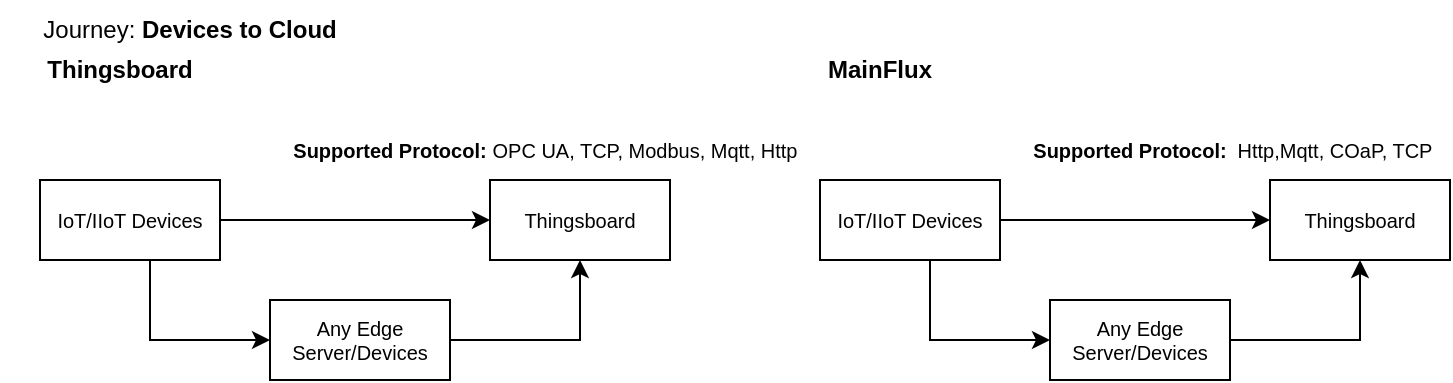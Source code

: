 <mxfile version="19.0.3" type="device" pages="5"><diagram id="RE11I_XvCKYLv9yXEf85" name="D2C"><mxGraphModel dx="729" dy="589" grid="1" gridSize="10" guides="1" tooltips="1" connect="1" arrows="1" fold="1" page="1" pageScale="1" pageWidth="1100" pageHeight="850" math="0" shadow="0"><root><mxCell id="0"/><mxCell id="1" parent="0"/><mxCell id="mn67mfPqBDYWcmttnJUO-1" value="Thingsboard" style="text;html=1;strokeColor=none;fillColor=none;align=center;verticalAlign=middle;whiteSpace=wrap;rounded=0;fontStyle=1" vertex="1" parent="1"><mxGeometry x="10" y="30" width="120" height="30" as="geometry"/></mxCell><mxCell id="mn67mfPqBDYWcmttnJUO-2" value="MainFlux" style="text;html=1;strokeColor=none;fillColor=none;align=center;verticalAlign=middle;whiteSpace=wrap;rounded=0;fontStyle=1" vertex="1" parent="1"><mxGeometry x="390" y="30" width="120" height="30" as="geometry"/></mxCell><mxCell id="mn67mfPqBDYWcmttnJUO-3" value="Journey: &lt;b&gt;Devices to Cloud&lt;/b&gt;" style="text;html=1;strokeColor=none;fillColor=none;align=center;verticalAlign=middle;whiteSpace=wrap;rounded=0;" vertex="1" parent="1"><mxGeometry x="20" y="10" width="170" height="30" as="geometry"/></mxCell><mxCell id="mn67mfPqBDYWcmttnJUO-9" style="edgeStyle=orthogonalEdgeStyle;rounded=0;orthogonalLoop=1;jettySize=auto;html=1;entryX=0;entryY=0.5;entryDx=0;entryDy=0;fontSize=10;" edge="1" parent="1" source="mn67mfPqBDYWcmttnJUO-4" target="mn67mfPqBDYWcmttnJUO-7"><mxGeometry relative="1" as="geometry"><Array as="points"><mxPoint x="85" y="180"/></Array></mxGeometry></mxCell><mxCell id="mn67mfPqBDYWcmttnJUO-11" style="edgeStyle=orthogonalEdgeStyle;rounded=0;orthogonalLoop=1;jettySize=auto;html=1;fontSize=10;" edge="1" parent="1" source="mn67mfPqBDYWcmttnJUO-4" target="mn67mfPqBDYWcmttnJUO-8"><mxGeometry relative="1" as="geometry"/></mxCell><mxCell id="mn67mfPqBDYWcmttnJUO-4" value="IoT/IIoT Devices" style="rounded=0;whiteSpace=wrap;html=1;fontSize=10;" vertex="1" parent="1"><mxGeometry x="30" y="100" width="90" height="40" as="geometry"/></mxCell><mxCell id="mn67mfPqBDYWcmttnJUO-10" style="edgeStyle=orthogonalEdgeStyle;rounded=0;orthogonalLoop=1;jettySize=auto;html=1;entryX=0.5;entryY=1;entryDx=0;entryDy=0;fontSize=10;" edge="1" parent="1" source="mn67mfPqBDYWcmttnJUO-7" target="mn67mfPqBDYWcmttnJUO-8"><mxGeometry relative="1" as="geometry"/></mxCell><mxCell id="mn67mfPqBDYWcmttnJUO-7" value="Any Edge Server/Devices" style="rounded=0;whiteSpace=wrap;html=1;fontSize=10;" vertex="1" parent="1"><mxGeometry x="145" y="160" width="90" height="40" as="geometry"/></mxCell><mxCell id="mn67mfPqBDYWcmttnJUO-8" value="Thingsboard" style="rounded=0;whiteSpace=wrap;html=1;fontSize=10;" vertex="1" parent="1"><mxGeometry x="255" y="100" width="90" height="40" as="geometry"/></mxCell><mxCell id="mn67mfPqBDYWcmttnJUO-12" value="OPC UA, TCP, Modbus, Mqtt, Http" style="text;html=1;strokeColor=none;fillColor=none;align=center;verticalAlign=middle;whiteSpace=wrap;rounded=0;fontSize=10;" vertex="1" parent="1"><mxGeometry x="255" y="70" width="155" height="30" as="geometry"/></mxCell><mxCell id="mn67mfPqBDYWcmttnJUO-15" style="edgeStyle=orthogonalEdgeStyle;rounded=0;orthogonalLoop=1;jettySize=auto;html=1;entryX=0;entryY=0.5;entryDx=0;entryDy=0;fontSize=10;" edge="1" parent="1" source="mn67mfPqBDYWcmttnJUO-17" target="mn67mfPqBDYWcmttnJUO-19"><mxGeometry relative="1" as="geometry"><Array as="points"><mxPoint x="475" y="180"/></Array></mxGeometry></mxCell><mxCell id="mn67mfPqBDYWcmttnJUO-16" style="edgeStyle=orthogonalEdgeStyle;rounded=0;orthogonalLoop=1;jettySize=auto;html=1;fontSize=10;" edge="1" parent="1" source="mn67mfPqBDYWcmttnJUO-17" target="mn67mfPqBDYWcmttnJUO-20"><mxGeometry relative="1" as="geometry"/></mxCell><mxCell id="mn67mfPqBDYWcmttnJUO-17" value="IoT/IIoT Devices" style="rounded=0;whiteSpace=wrap;html=1;fontSize=10;" vertex="1" parent="1"><mxGeometry x="420" y="100" width="90" height="40" as="geometry"/></mxCell><mxCell id="mn67mfPqBDYWcmttnJUO-18" style="edgeStyle=orthogonalEdgeStyle;rounded=0;orthogonalLoop=1;jettySize=auto;html=1;entryX=0.5;entryY=1;entryDx=0;entryDy=0;fontSize=10;" edge="1" parent="1" source="mn67mfPqBDYWcmttnJUO-19" target="mn67mfPqBDYWcmttnJUO-20"><mxGeometry relative="1" as="geometry"/></mxCell><mxCell id="mn67mfPqBDYWcmttnJUO-19" value="Any Edge Server/Devices" style="rounded=0;whiteSpace=wrap;html=1;fontSize=10;" vertex="1" parent="1"><mxGeometry x="535" y="160" width="90" height="40" as="geometry"/></mxCell><mxCell id="mn67mfPqBDYWcmttnJUO-20" value="Thingsboard" style="rounded=0;whiteSpace=wrap;html=1;fontSize=10;" vertex="1" parent="1"><mxGeometry x="645" y="100" width="90" height="40" as="geometry"/></mxCell><mxCell id="mn67mfPqBDYWcmttnJUO-21" value="Http,Mqtt, COaP, TCP" style="text;html=1;strokeColor=none;fillColor=none;align=center;verticalAlign=middle;whiteSpace=wrap;rounded=0;fontSize=10;" vertex="1" parent="1"><mxGeometry x="620" y="70" width="115" height="30" as="geometry"/></mxCell><mxCell id="mn67mfPqBDYWcmttnJUO-22" value="Supported Protocol:" style="text;html=1;strokeColor=none;fillColor=none;align=center;verticalAlign=middle;whiteSpace=wrap;rounded=0;fontSize=10;fontStyle=1" vertex="1" parent="1"><mxGeometry x="155" y="70" width="100" height="30" as="geometry"/></mxCell><mxCell id="mn67mfPqBDYWcmttnJUO-25" value="Supported Protocol:" style="text;html=1;strokeColor=none;fillColor=none;align=center;verticalAlign=middle;whiteSpace=wrap;rounded=0;fontSize=10;fontStyle=1" vertex="1" parent="1"><mxGeometry x="525" y="70" width="100" height="30" as="geometry"/></mxCell></root></mxGraphModel></diagram><diagram id="JllKZGLIFSUGi6KEtZ0W" name="Data ingestion"><mxGraphModel dx="729" dy="589" grid="1" gridSize="10" guides="1" tooltips="1" connect="1" arrows="1" fold="1" page="1" pageScale="1" pageWidth="1100" pageHeight="850" math="0" shadow="0"><root><mxCell id="0"/><mxCell id="1" parent="0"/><mxCell id="ykbRNJnFoRfHXG0royyT-57" value="" style="rounded=1;whiteSpace=wrap;html=1;fontSize=10;fillColor=#f5f5f5;fontColor=#333333;strokeColor=#666666;" vertex="1" parent="1"><mxGeometry x="530" y="50" width="130" height="180" as="geometry"/></mxCell><mxCell id="ykbRNJnFoRfHXG0royyT-14" value="" style="rounded=1;whiteSpace=wrap;html=1;fontSize=10;fillColor=#f5f5f5;fontColor=#333333;strokeColor=#666666;" vertex="1" parent="1"><mxGeometry x="260" y="115" width="120" height="125" as="geometry"/></mxCell><mxCell id="H99u8pfm7RAKWk1g9t2_-1" value="Thingsboard" style="text;html=1;strokeColor=none;fillColor=none;align=center;verticalAlign=middle;whiteSpace=wrap;rounded=0;fontStyle=1" vertex="1" parent="1"><mxGeometry x="10" y="30" width="120" height="30" as="geometry"/></mxCell><mxCell id="H99u8pfm7RAKWk1g9t2_-2" value="MainFlux" style="text;html=1;strokeColor=none;fillColor=none;align=center;verticalAlign=middle;whiteSpace=wrap;rounded=0;fontStyle=1" vertex="1" parent="1"><mxGeometry x="410" y="30" width="120" height="30" as="geometry"/></mxCell><mxCell id="H99u8pfm7RAKWk1g9t2_-3" value="Journey: &lt;b&gt;Devices to Cloud&lt;/b&gt;" style="text;html=1;strokeColor=none;fillColor=none;align=center;verticalAlign=middle;whiteSpace=wrap;rounded=0;" vertex="1" parent="1"><mxGeometry x="20" y="10" width="170" height="30" as="geometry"/></mxCell><mxCell id="ykbRNJnFoRfHXG0royyT-4" style="edgeStyle=orthogonalEdgeStyle;rounded=0;orthogonalLoop=1;jettySize=auto;html=1;entryX=0.25;entryY=0;entryDx=0;entryDy=0;fontSize=10;" edge="1" parent="1" source="ykbRNJnFoRfHXG0royyT-1" target="ykbRNJnFoRfHXG0royyT-3"><mxGeometry relative="1" as="geometry"/></mxCell><mxCell id="ykbRNJnFoRfHXG0royyT-7" style="edgeStyle=orthogonalEdgeStyle;rounded=0;orthogonalLoop=1;jettySize=auto;html=1;entryX=0.5;entryY=0;entryDx=0;entryDy=0;fontSize=10;" edge="1" parent="1" source="ykbRNJnFoRfHXG0royyT-1" target="ykbRNJnFoRfHXG0royyT-2"><mxGeometry relative="1" as="geometry"/></mxCell><mxCell id="ykbRNJnFoRfHXG0royyT-1" value="IoT/IIoT Devices" style="rounded=0;whiteSpace=wrap;html=1;fontSize=10;" vertex="1" parent="1"><mxGeometry x="30" y="135" width="90" height="40" as="geometry"/></mxCell><mxCell id="ykbRNJnFoRfHXG0royyT-8" style="edgeStyle=orthogonalEdgeStyle;rounded=0;orthogonalLoop=1;jettySize=auto;html=1;entryX=0.25;entryY=1;entryDx=0;entryDy=0;fontSize=10;" edge="1" parent="1" source="ykbRNJnFoRfHXG0royyT-2" target="ykbRNJnFoRfHXG0royyT-3"><mxGeometry relative="1" as="geometry"/></mxCell><mxCell id="ykbRNJnFoRfHXG0royyT-2" value="Edge&lt;br&gt;GreenGrass" style="rounded=0;whiteSpace=wrap;html=1;fontSize=10;" vertex="1" parent="1"><mxGeometry x="30" y="215" width="90" height="40" as="geometry"/></mxCell><mxCell id="ykbRNJnFoRfHXG0royyT-3" value="AWS ioT Core" style="rounded=0;whiteSpace=wrap;html=1;fontSize=10;" vertex="1" parent="1"><mxGeometry x="150" y="175" width="90" height="40" as="geometry"/></mxCell><mxCell id="ykbRNJnFoRfHXG0royyT-18" style="edgeStyle=orthogonalEdgeStyle;rounded=0;orthogonalLoop=1;jettySize=auto;html=1;entryX=0;entryY=0.5;entryDx=0;entryDy=0;fontSize=10;exitX=1;exitY=0.5;exitDx=0;exitDy=0;" edge="1" parent="1" source="ykbRNJnFoRfHXG0royyT-9" target="ykbRNJnFoRfHXG0royyT-13"><mxGeometry relative="1" as="geometry"><Array as="points"><mxPoint x="390" y="140"/><mxPoint x="390" y="155"/><mxPoint x="250" y="155"/><mxPoint x="250" y="170"/></Array></mxGeometry></mxCell><mxCell id="ykbRNJnFoRfHXG0royyT-9" value="Uplink Converter" style="rounded=0;whiteSpace=wrap;html=1;fontSize=10;" vertex="1" parent="1"><mxGeometry x="277" y="130" width="90" height="20" as="geometry"/></mxCell><mxCell id="ykbRNJnFoRfHXG0royyT-10" value="In Topic" style="rounded=1;whiteSpace=wrap;html=1;fontSize=10;" vertex="1" parent="1"><mxGeometry x="190" y="160" width="50" height="20" as="geometry"/></mxCell><mxCell id="ykbRNJnFoRfHXG0royyT-21" style="edgeStyle=orthogonalEdgeStyle;rounded=0;orthogonalLoop=1;jettySize=auto;html=1;entryX=1;entryY=0.5;entryDx=0;entryDy=0;fontSize=10;" edge="1" parent="1" source="ykbRNJnFoRfHXG0royyT-12" target="ykbRNJnFoRfHXG0royyT-16"><mxGeometry relative="1" as="geometry"><Array as="points"><mxPoint x="390" y="200"/><mxPoint x="390" y="220"/></Array></mxGeometry></mxCell><mxCell id="ykbRNJnFoRfHXG0royyT-12" value="Downlink Converter" style="rounded=0;whiteSpace=wrap;html=1;fontSize=10;" vertex="1" parent="1"><mxGeometry x="277" y="190" width="90" height="20" as="geometry"/></mxCell><mxCell id="ykbRNJnFoRfHXG0royyT-19" style="edgeStyle=orthogonalEdgeStyle;rounded=0;orthogonalLoop=1;jettySize=auto;html=1;entryX=0;entryY=0.5;entryDx=0;entryDy=0;fontSize=10;exitX=1;exitY=0.75;exitDx=0;exitDy=0;" edge="1" parent="1" source="ykbRNJnFoRfHXG0royyT-13" target="ykbRNJnFoRfHXG0royyT-12"><mxGeometry relative="1" as="geometry"><Array as="points"><mxPoint x="390" y="175"/><mxPoint x="390" y="185"/><mxPoint x="250" y="185"/><mxPoint x="250" y="200"/></Array></mxGeometry></mxCell><mxCell id="ykbRNJnFoRfHXG0royyT-13" value="Rule Engine" style="rounded=0;whiteSpace=wrap;html=1;fontSize=10;" vertex="1" parent="1"><mxGeometry x="277" y="160" width="90" height="20" as="geometry"/></mxCell><mxCell id="ykbRNJnFoRfHXG0royyT-15" value="Thingsboard" style="text;html=1;strokeColor=none;fillColor=none;align=center;verticalAlign=middle;whiteSpace=wrap;rounded=0;fontSize=10;" vertex="1" parent="1"><mxGeometry x="290" y="75" width="60" height="30" as="geometry"/></mxCell><mxCell id="ykbRNJnFoRfHXG0royyT-16" value="out Topic" style="rounded=1;whiteSpace=wrap;html=1;fontSize=10;" vertex="1" parent="1"><mxGeometry x="190" y="210" width="50" height="20" as="geometry"/></mxCell><mxCell id="ykbRNJnFoRfHXG0royyT-17" value="" style="edgeStyle=elbowEdgeStyle;elbow=horizontal;endArrow=classic;html=1;rounded=0;fontSize=10;entryX=0.5;entryY=0;entryDx=0;entryDy=0;exitX=0.5;exitY=0;exitDx=0;exitDy=0;" edge="1" parent="1" source="ykbRNJnFoRfHXG0royyT-10" target="ykbRNJnFoRfHXG0royyT-9"><mxGeometry width="50" height="50" relative="1" as="geometry"><mxPoint x="220" y="155" as="sourcePoint"/><mxPoint x="270" y="225" as="targetPoint"/><Array as="points"><mxPoint x="280" y="105"/></Array></mxGeometry></mxCell><mxCell id="ykbRNJnFoRfHXG0royyT-31" style="edgeStyle=orthogonalEdgeStyle;rounded=0;orthogonalLoop=1;jettySize=auto;html=1;entryX=0.5;entryY=0;entryDx=0;entryDy=0;fontSize=10;" edge="1" parent="1" source="ykbRNJnFoRfHXG0royyT-22" target="ykbRNJnFoRfHXG0royyT-23"><mxGeometry relative="1" as="geometry"/></mxCell><mxCell id="ykbRNJnFoRfHXG0royyT-40" style="edgeStyle=orthogonalEdgeStyle;rounded=0;orthogonalLoop=1;jettySize=auto;html=1;fontSize=10;" edge="1" parent="1" source="ykbRNJnFoRfHXG0royyT-22" target="ykbRNJnFoRfHXG0royyT-36"><mxGeometry relative="1" as="geometry"><Array as="points"><mxPoint x="530" y="155"/><mxPoint x="530" y="195"/></Array></mxGeometry></mxCell><mxCell id="ykbRNJnFoRfHXG0royyT-22" value="IoT/IIoT Devices" style="rounded=0;whiteSpace=wrap;html=1;fontSize=10;" vertex="1" parent="1"><mxGeometry x="430" y="135" width="90" height="40" as="geometry"/></mxCell><mxCell id="ykbRNJnFoRfHXG0royyT-38" style="edgeStyle=orthogonalEdgeStyle;rounded=0;orthogonalLoop=1;jettySize=auto;html=1;entryX=0.5;entryY=1;entryDx=0;entryDy=0;fontSize=10;" edge="1" parent="1" source="ykbRNJnFoRfHXG0royyT-23" target="ykbRNJnFoRfHXG0royyT-36"><mxGeometry relative="1" as="geometry"/></mxCell><mxCell id="ykbRNJnFoRfHXG0royyT-23" value="Any Edge Server/Devices" style="rounded=0;whiteSpace=wrap;html=1;fontSize=10;" vertex="1" parent="1"><mxGeometry x="430" y="215" width="90" height="40" as="geometry"/></mxCell><mxCell id="ykbRNJnFoRfHXG0royyT-52" style="edgeStyle=orthogonalEdgeStyle;rounded=0;orthogonalLoop=1;jettySize=auto;html=1;entryX=0.5;entryY=0;entryDx=0;entryDy=0;fontSize=10;" edge="1" parent="1" source="ykbRNJnFoRfHXG0royyT-24" target="ykbRNJnFoRfHXG0royyT-51"><mxGeometry relative="1" as="geometry"/></mxCell><mxCell id="ykbRNJnFoRfHXG0royyT-24" value="Custom Mqtt Pub" style="rounded=0;whiteSpace=wrap;html=1;fontSize=10;" vertex="1" parent="1"><mxGeometry x="550" y="65" width="90" height="40" as="geometry"/></mxCell><mxCell id="ykbRNJnFoRfHXG0royyT-25" value="X509" style="text;html=1;strokeColor=none;fillColor=none;align=center;verticalAlign=middle;whiteSpace=wrap;rounded=0;fontSize=10;" vertex="1" parent="1"><mxGeometry x="140" y="130" width="40" height="20" as="geometry"/></mxCell><mxCell id="ykbRNJnFoRfHXG0royyT-28" value="X509" style="text;html=1;strokeColor=none;fillColor=none;align=center;verticalAlign=middle;whiteSpace=wrap;rounded=0;fontSize=10;" vertex="1" parent="1"><mxGeometry x="140" y="245" width="40" height="20" as="geometry"/></mxCell><mxCell id="ykbRNJnFoRfHXG0royyT-46" style="edgeStyle=orthogonalEdgeStyle;rounded=0;orthogonalLoop=1;jettySize=auto;html=1;entryX=1;entryY=0.5;entryDx=0;entryDy=0;fontSize=10;" edge="1" parent="1" source="ykbRNJnFoRfHXG0royyT-36" target="ykbRNJnFoRfHXG0royyT-37"><mxGeometry relative="1" as="geometry"><Array as="points"><mxPoint x="595" y="170"/><mxPoint x="660" y="170"/><mxPoint x="660" y="140"/></Array></mxGeometry></mxCell><mxCell id="ykbRNJnFoRfHXG0royyT-36" value="Gateway" style="rounded=0;whiteSpace=wrap;html=1;fontSize=10;" vertex="1" parent="1"><mxGeometry x="550" y="175" width="90" height="40" as="geometry"/></mxCell><mxCell id="ykbRNJnFoRfHXG0royyT-47" style="edgeStyle=orthogonalEdgeStyle;rounded=0;orthogonalLoop=1;jettySize=auto;html=1;entryX=0;entryY=0.75;entryDx=0;entryDy=0;fontSize=10;" edge="1" parent="1" source="ykbRNJnFoRfHXG0royyT-37" target="ykbRNJnFoRfHXG0royyT-24"><mxGeometry relative="1" as="geometry"><Array as="points"><mxPoint x="595" y="110"/><mxPoint x="530" y="110"/><mxPoint x="530" y="95"/></Array></mxGeometry></mxCell><mxCell id="ykbRNJnFoRfHXG0royyT-37" value="Apache Kafka" style="rounded=0;whiteSpace=wrap;html=1;fontSize=10;" vertex="1" parent="1"><mxGeometry x="550" y="120" width="90" height="40" as="geometry"/></mxCell><mxCell id="ykbRNJnFoRfHXG0royyT-43" value="X509" style="text;html=1;strokeColor=none;fillColor=none;align=center;verticalAlign=middle;whiteSpace=wrap;rounded=0;fontSize=10;" vertex="1" parent="1"><mxGeometry x="560" y="245" width="40" height="20" as="geometry"/></mxCell><mxCell id="ykbRNJnFoRfHXG0royyT-44" value="X509" style="text;html=1;strokeColor=none;fillColor=none;align=center;verticalAlign=middle;whiteSpace=wrap;rounded=0;fontSize=10;" vertex="1" parent="1"><mxGeometry x="480" y="180" width="40" height="20" as="geometry"/></mxCell><mxCell id="ykbRNJnFoRfHXG0royyT-48" value="AWS ioT Core" style="rounded=0;whiteSpace=wrap;html=1;fontSize=10;" vertex="1" parent="1"><mxGeometry x="682" y="175" width="90" height="40" as="geometry"/></mxCell><mxCell id="ykbRNJnFoRfHXG0royyT-51" value="In Topic" style="rounded=1;whiteSpace=wrap;html=1;fontSize=10;" vertex="1" parent="1"><mxGeometry x="672" y="160" width="50" height="20" as="geometry"/></mxCell><mxCell id="ykbRNJnFoRfHXG0royyT-53" value="X509" style="text;html=1;strokeColor=none;fillColor=none;align=center;verticalAlign=middle;whiteSpace=wrap;rounded=0;fontSize=10;" vertex="1" parent="1"><mxGeometry x="700" y="110" width="40" height="20" as="geometry"/></mxCell><mxCell id="ykbRNJnFoRfHXG0royyT-54" value="MQTT" style="text;html=1;strokeColor=none;fillColor=none;align=center;verticalAlign=middle;whiteSpace=wrap;rounded=0;fontSize=10;" vertex="1" parent="1"><mxGeometry x="650" y="90" width="40" height="20" as="geometry"/></mxCell><mxCell id="ykbRNJnFoRfHXG0royyT-55" value="MQTT" style="text;html=1;strokeColor=none;fillColor=none;align=center;verticalAlign=middle;whiteSpace=wrap;rounded=0;fontSize=10;" vertex="1" parent="1"><mxGeometry x="300" y="220" width="40" height="20" as="geometry"/></mxCell><mxCell id="ykbRNJnFoRfHXG0royyT-56" value="MQTT" style="text;html=1;strokeColor=none;fillColor=none;align=center;verticalAlign=middle;whiteSpace=wrap;rounded=0;fontSize=10;" vertex="1" parent="1"><mxGeometry x="230" y="80" width="40" height="20" as="geometry"/></mxCell><mxCell id="ykbRNJnFoRfHXG0royyT-59" value="MainFlux" style="text;html=1;strokeColor=none;fillColor=none;align=center;verticalAlign=middle;whiteSpace=wrap;rounded=0;fontSize=10;" vertex="1" parent="1"><mxGeometry x="565" y="20" width="60" height="30" as="geometry"/></mxCell></root></mxGraphModel></diagram><diagram id="Dqzij4mcNnx_ePekHtDI" name="E2E"><mxGraphModel dx="729" dy="589" grid="1" gridSize="10" guides="1" tooltips="1" connect="1" arrows="1" fold="1" page="1" pageScale="1" pageWidth="1100" pageHeight="850" math="0" shadow="0"><root><mxCell id="0"/><mxCell id="1" parent="0"/><mxCell id="bECyYjLNDu1Zh8zNCBTI-112" value="" style="rounded=1;whiteSpace=wrap;html=1;fontSize=9;" vertex="1" parent="1"><mxGeometry x="496.75" y="442.5" width="135.5" height="70" as="geometry"/></mxCell><mxCell id="bECyYjLNDu1Zh8zNCBTI-48" style="edgeStyle=orthogonalEdgeStyle;curved=1;rounded=0;orthogonalLoop=1;jettySize=auto;html=1;fontSize=15;" edge="1" parent="1" source="bECyYjLNDu1Zh8zNCBTI-31" target="bECyYjLNDu1Zh8zNCBTI-35"><mxGeometry relative="1" as="geometry"/></mxCell><mxCell id="bECyYjLNDu1Zh8zNCBTI-49" style="edgeStyle=orthogonalEdgeStyle;curved=1;rounded=0;orthogonalLoop=1;jettySize=auto;html=1;entryX=0;entryY=0.5;entryDx=0;entryDy=0;fontSize=15;" edge="1" parent="1" source="bECyYjLNDu1Zh8zNCBTI-31" target="bECyYjLNDu1Zh8zNCBTI-39"><mxGeometry relative="1" as="geometry"/></mxCell><mxCell id="bECyYjLNDu1Zh8zNCBTI-31" value="" style="rounded=1;whiteSpace=wrap;html=1;fontSize=10;fillColor=#f5f5f5;fontColor=#333333;strokeColor=#666666;" vertex="1" parent="1"><mxGeometry x="326" y="76" width="100" height="80" as="geometry"/></mxCell><mxCell id="bECyYjLNDu1Zh8zNCBTI-16" value="" style="rounded=1;whiteSpace=wrap;html=1;fontSize=10;fillColor=#f5f5f5;fontColor=#333333;strokeColor=#666666;" vertex="1" parent="1"><mxGeometry x="45" y="165" width="110" height="60" as="geometry"/></mxCell><mxCell id="bECyYjLNDu1Zh8zNCBTI-29" style="edgeStyle=orthogonalEdgeStyle;rounded=0;orthogonalLoop=1;jettySize=auto;html=1;fontSize=15;curved=1;" edge="1" parent="1" source="bECyYjLNDu1Zh8zNCBTI-8"><mxGeometry relative="1" as="geometry"><mxPoint x="330" y="116" as="targetPoint"/></mxGeometry></mxCell><mxCell id="bECyYjLNDu1Zh8zNCBTI-8" value="" style="rounded=1;whiteSpace=wrap;html=1;fontSize=10;fillColor=#f5f5f5;fontColor=#333333;strokeColor=#666666;" vertex="1" parent="1"><mxGeometry x="180" y="75" width="120" height="80" as="geometry"/></mxCell><mxCell id="bECyYjLNDu1Zh8zNCBTI-1" value="Thingsboard" style="text;html=1;strokeColor=none;fillColor=none;align=center;verticalAlign=middle;whiteSpace=wrap;rounded=0;fontStyle=1" vertex="1" parent="1"><mxGeometry x="10" y="30" width="120" height="30" as="geometry"/></mxCell><mxCell id="bECyYjLNDu1Zh8zNCBTI-2" value="MainFlux" style="text;html=1;strokeColor=none;fillColor=none;align=center;verticalAlign=middle;whiteSpace=wrap;rounded=0;fontStyle=1" vertex="1" parent="1"><mxGeometry x="20" y="272.5" width="75" height="30" as="geometry"/></mxCell><mxCell id="bECyYjLNDu1Zh8zNCBTI-3" value="Journey: &lt;b&gt;Devices to Cloud&lt;/b&gt;" style="text;html=1;strokeColor=none;fillColor=none;align=center;verticalAlign=middle;whiteSpace=wrap;rounded=0;" vertex="1" parent="1"><mxGeometry x="20" y="10" width="170" height="30" as="geometry"/></mxCell><mxCell id="bECyYjLNDu1Zh8zNCBTI-18" style="edgeStyle=orthogonalEdgeStyle;rounded=0;orthogonalLoop=1;jettySize=auto;html=1;fontSize=10;" edge="1" parent="1" source="bECyYjLNDu1Zh8zNCBTI-4" target="bECyYjLNDu1Zh8zNCBTI-9"><mxGeometry relative="1" as="geometry"/></mxCell><mxCell id="bECyYjLNDu1Zh8zNCBTI-4" value="Thingsboard&amp;nbsp;&lt;br&gt;Gateway" style="rounded=0;whiteSpace=wrap;html=1;fontSize=10;" vertex="1" parent="1"><mxGeometry x="65" y="181" width="70" height="30" as="geometry"/></mxCell><mxCell id="bECyYjLNDu1Zh8zNCBTI-11" style="edgeStyle=orthogonalEdgeStyle;rounded=0;orthogonalLoop=1;jettySize=auto;html=1;entryX=0;entryY=0.25;entryDx=0;entryDy=0;fontSize=8;" edge="1" parent="1" target="bECyYjLNDu1Zh8zNCBTI-8"><mxGeometry relative="1" as="geometry"><mxPoint x="100" y="95" as="sourcePoint"/></mxGeometry></mxCell><mxCell id="bECyYjLNDu1Zh8zNCBTI-22" style="edgeStyle=orthogonalEdgeStyle;rounded=0;orthogonalLoop=1;jettySize=auto;html=1;entryX=0;entryY=0;entryDx=0;entryDy=0;fontSize=15;" edge="1" parent="1" source="bECyYjLNDu1Zh8zNCBTI-5" target="bECyYjLNDu1Zh8zNCBTI-20"><mxGeometry relative="1" as="geometry"><Array as="points"><mxPoint x="20" y="90"/><mxPoint x="20" y="195"/></Array></mxGeometry></mxCell><mxCell id="bECyYjLNDu1Zh8zNCBTI-5" value="Devices" style="rounded=0;whiteSpace=wrap;html=1;fontSize=10;" vertex="1" parent="1"><mxGeometry x="40" y="75" width="70" height="30" as="geometry"/></mxCell><mxCell id="bECyYjLNDu1Zh8zNCBTI-7" value="Things board Transport" style="rounded=0;whiteSpace=wrap;html=1;fontSize=10;" vertex="1" parent="1"><mxGeometry x="190" y="100" width="100" height="30" as="geometry"/></mxCell><mxCell id="bECyYjLNDu1Zh8zNCBTI-9" value="Protocol: Mqtt, http, CoAP, SNMP, LwM2M" style="text;html=1;strokeColor=none;fillColor=none;align=center;verticalAlign=middle;whiteSpace=wrap;rounded=0;fontSize=8;" vertex="1" parent="1"><mxGeometry x="181" y="119" width="120" height="46" as="geometry"/></mxCell><mxCell id="bECyYjLNDu1Zh8zNCBTI-14" value="Direct D2C" style="text;html=1;strokeColor=none;fillColor=none;align=center;verticalAlign=middle;whiteSpace=wrap;rounded=0;fontSize=10;" vertex="1" parent="1"><mxGeometry x="114" y="70" width="60" height="30" as="geometry"/></mxCell><mxCell id="bECyYjLNDu1Zh8zNCBTI-17" value="&lt;b&gt;Kuberentes/Docker&lt;/b&gt;" style="text;html=1;strokeColor=none;fillColor=none;align=center;verticalAlign=middle;whiteSpace=wrap;rounded=0;fontSize=8;" vertex="1" parent="1"><mxGeometry x="65" y="156" width="80" height="35" as="geometry"/></mxCell><mxCell id="bECyYjLNDu1Zh8zNCBTI-19" value="Modbus, OPC-UA, CAN, BLE,&amp;nbsp;" style="text;html=1;strokeColor=none;fillColor=none;align=center;verticalAlign=middle;whiteSpace=wrap;rounded=0;fontSize=8;" vertex="1" parent="1"><mxGeometry x="40" y="130" width="120" height="46" as="geometry"/></mxCell><mxCell id="bECyYjLNDu1Zh8zNCBTI-20" value="&lt;i&gt;Basically an Edge&lt;/i&gt;" style="text;html=1;strokeColor=none;fillColor=none;align=center;verticalAlign=middle;whiteSpace=wrap;rounded=0;fontSize=8;" vertex="1" parent="1"><mxGeometry x="45" y="195" width="120" height="46" as="geometry"/></mxCell><mxCell id="bECyYjLNDu1Zh8zNCBTI-23" value="D2C Via Edge" style="text;html=1;strokeColor=none;fillColor=none;align=center;verticalAlign=middle;whiteSpace=wrap;rounded=0;fontSize=10;" vertex="1" parent="1"><mxGeometry x="160" y="195" width="80" height="30" as="geometry"/></mxCell><mxCell id="bECyYjLNDu1Zh8zNCBTI-25" value="" style="shape=cylinder3;whiteSpace=wrap;html=1;boundedLbl=1;backgroundOutline=1;size=15;fontSize=15;rotation=90;" vertex="1" parent="1"><mxGeometry x="366" y="77" width="27.5" height="75" as="geometry"/></mxCell><mxCell id="bECyYjLNDu1Zh8zNCBTI-27" value="Queue" style="text;html=1;strokeColor=none;fillColor=none;align=center;verticalAlign=middle;whiteSpace=wrap;rounded=0;fontSize=10;" vertex="1" parent="1"><mxGeometry x="336.5" y="99.5" width="60" height="30" as="geometry"/></mxCell><mxCell id="bECyYjLNDu1Zh8zNCBTI-28" value="Apache Kafka" style="text;html=1;strokeColor=none;fillColor=none;align=center;verticalAlign=middle;whiteSpace=wrap;rounded=0;fontSize=8;" vertex="1" parent="1"><mxGeometry x="337.75" y="121" width="80" height="35" as="geometry"/></mxCell><mxCell id="bECyYjLNDu1Zh8zNCBTI-32" value="&lt;b&gt;Kuberentes/Docker&lt;/b&gt;" style="text;html=1;strokeColor=none;fillColor=none;align=center;verticalAlign=middle;whiteSpace=wrap;rounded=0;fontSize=8;" vertex="1" parent="1"><mxGeometry x="338" y="75" width="80" height="30" as="geometry"/></mxCell><mxCell id="bECyYjLNDu1Zh8zNCBTI-34" value="&lt;b&gt;Kuberentes/Docker&lt;/b&gt;" style="text;html=1;strokeColor=none;fillColor=none;align=center;verticalAlign=middle;whiteSpace=wrap;rounded=0;fontSize=8;" vertex="1" parent="1"><mxGeometry x="201" y="75" width="79" height="29.63" as="geometry"/></mxCell><mxCell id="bECyYjLNDu1Zh8zNCBTI-56" style="edgeStyle=orthogonalEdgeStyle;curved=1;rounded=0;orthogonalLoop=1;jettySize=auto;html=1;entryX=0;entryY=1;entryDx=0;entryDy=-15;entryPerimeter=0;fontSize=15;" edge="1" parent="1" source="bECyYjLNDu1Zh8zNCBTI-35" target="bECyYjLNDu1Zh8zNCBTI-52"><mxGeometry relative="1" as="geometry"/></mxCell><mxCell id="bECyYjLNDu1Zh8zNCBTI-35" value="" style="rounded=1;whiteSpace=wrap;html=1;fontSize=10;fillColor=#f5f5f5;fontColor=#333333;strokeColor=#666666;" vertex="1" parent="1"><mxGeometry x="460" y="29" width="120" height="80" as="geometry"/></mxCell><mxCell id="bECyYjLNDu1Zh8zNCBTI-36" value="Thingsboard Core" style="rounded=0;whiteSpace=wrap;html=1;fontSize=10;" vertex="1" parent="1"><mxGeometry x="470" y="54" width="100" height="30" as="geometry"/></mxCell><mxCell id="bECyYjLNDu1Zh8zNCBTI-37" value="Provisioning, Tenant, Device management, Etc" style="text;html=1;strokeColor=none;fillColor=none;align=center;verticalAlign=middle;whiteSpace=wrap;rounded=0;fontSize=8;" vertex="1" parent="1"><mxGeometry x="461" y="76" width="120" height="37" as="geometry"/></mxCell><mxCell id="bECyYjLNDu1Zh8zNCBTI-38" value="&lt;b&gt;Kuberentes/Docker&lt;/b&gt;" style="text;html=1;strokeColor=none;fillColor=none;align=center;verticalAlign=middle;whiteSpace=wrap;rounded=0;fontSize=8;" vertex="1" parent="1"><mxGeometry x="481" y="29" width="80" height="30" as="geometry"/></mxCell><mxCell id="bECyYjLNDu1Zh8zNCBTI-55" style="edgeStyle=orthogonalEdgeStyle;curved=1;rounded=0;orthogonalLoop=1;jettySize=auto;html=1;entryX=0;entryY=1;entryDx=0;entryDy=-15;entryPerimeter=0;fontSize=15;" edge="1" parent="1" source="bECyYjLNDu1Zh8zNCBTI-39" target="bECyYjLNDu1Zh8zNCBTI-52"><mxGeometry relative="1" as="geometry"/></mxCell><mxCell id="bECyYjLNDu1Zh8zNCBTI-39" value="" style="rounded=1;whiteSpace=wrap;html=1;fontSize=10;fillColor=#f5f5f5;fontColor=#333333;strokeColor=#666666;" vertex="1" parent="1"><mxGeometry x="461" y="185" width="120" height="80" as="geometry"/></mxCell><mxCell id="bECyYjLNDu1Zh8zNCBTI-58" style="edgeStyle=orthogonalEdgeStyle;curved=1;rounded=0;orthogonalLoop=1;jettySize=auto;html=1;entryX=0;entryY=0.75;entryDx=0;entryDy=0;fontSize=15;" edge="1" parent="1" source="bECyYjLNDu1Zh8zNCBTI-40" target="bECyYjLNDu1Zh8zNCBTI-57"><mxGeometry relative="1" as="geometry"/></mxCell><mxCell id="bECyYjLNDu1Zh8zNCBTI-40" value="Thingsboard Rule Engine" style="rounded=0;whiteSpace=wrap;html=1;fontSize=10;" vertex="1" parent="1"><mxGeometry x="471" y="215" width="100" height="30" as="geometry"/></mxCell><mxCell id="bECyYjLNDu1Zh8zNCBTI-42" value="&lt;b&gt;Kuberentes/Docker&lt;/b&gt;" style="text;html=1;strokeColor=none;fillColor=none;align=center;verticalAlign=middle;whiteSpace=wrap;rounded=0;fontSize=8;" vertex="1" parent="1"><mxGeometry x="482" y="185" width="80" height="30" as="geometry"/></mxCell><mxCell id="bECyYjLNDu1Zh8zNCBTI-44" value="&lt;b&gt;Built in Rule engine&lt;/b&gt;" style="text;html=1;strokeColor=none;fillColor=none;align=center;verticalAlign=middle;whiteSpace=wrap;rounded=0;fontSize=8;" vertex="1" parent="1"><mxGeometry x="482" y="237.5" width="80" height="35" as="geometry"/></mxCell><mxCell id="bECyYjLNDu1Zh8zNCBTI-47" value="" style="group" vertex="1" connectable="0" parent="1"><mxGeometry x="473" y="139" width="80.75" height="30" as="geometry"/></mxCell><mxCell id="bECyYjLNDu1Zh8zNCBTI-45" value="" style="shape=cylinder3;whiteSpace=wrap;html=1;boundedLbl=1;backgroundOutline=1;size=15;fontSize=15;rotation=90;" vertex="1" parent="bECyYjLNDu1Zh8zNCBTI-47"><mxGeometry x="29.5" y="-22.5" width="27.5" height="75" as="geometry"/></mxCell><mxCell id="bECyYjLNDu1Zh8zNCBTI-46" value="Queue" style="text;html=1;strokeColor=none;fillColor=none;align=center;verticalAlign=middle;whiteSpace=wrap;rounded=0;fontSize=10;" vertex="1" parent="bECyYjLNDu1Zh8zNCBTI-47"><mxGeometry width="60" height="30" as="geometry"/></mxCell><mxCell id="bECyYjLNDu1Zh8zNCBTI-50" value="" style="endArrow=classic;html=1;rounded=0;fontSize=15;curved=1;entryX=0.5;entryY=0;entryDx=0;entryDy=0;exitX=0.5;exitY=1;exitDx=0;exitDy=0;edgeStyle=orthogonalEdgeStyle;" edge="1" parent="1" source="bECyYjLNDu1Zh8zNCBTI-37" target="bECyYjLNDu1Zh8zNCBTI-46"><mxGeometry width="50" height="50" relative="1" as="geometry"><mxPoint x="330" y="130" as="sourcePoint"/><mxPoint x="380" y="80" as="targetPoint"/></mxGeometry></mxCell><mxCell id="bECyYjLNDu1Zh8zNCBTI-51" value="" style="endArrow=classic;html=1;rounded=0;fontSize=15;curved=1;entryX=0.5;entryY=0;entryDx=0;entryDy=0;exitX=0.5;exitY=1;exitDx=0;exitDy=0;edgeStyle=orthogonalEdgeStyle;" edge="1" parent="1" source="bECyYjLNDu1Zh8zNCBTI-46" target="bECyYjLNDu1Zh8zNCBTI-42"><mxGeometry width="50" height="50" relative="1" as="geometry"><mxPoint x="531" y="132" as="sourcePoint"/><mxPoint x="513" y="149" as="targetPoint"/></mxGeometry></mxCell><mxCell id="bECyYjLNDu1Zh8zNCBTI-52" value="" style="shape=cylinder3;whiteSpace=wrap;html=1;boundedLbl=1;backgroundOutline=1;size=15;fontSize=15;" vertex="1" parent="1"><mxGeometry x="620" y="120" width="40" height="40" as="geometry"/></mxCell><mxCell id="bECyYjLNDu1Zh8zNCBTI-54" value="Postgre and&amp;nbsp; TimeSeriesDB (NoSQL)" style="text;html=1;strokeColor=none;fillColor=none;align=center;verticalAlign=middle;whiteSpace=wrap;rounded=0;fontSize=10;" vertex="1" parent="1"><mxGeometry x="600" y="169" width="99" height="30" as="geometry"/></mxCell><mxCell id="bECyYjLNDu1Zh8zNCBTI-57" value="External System" style="rounded=0;whiteSpace=wrap;html=1;fontSize=10;" vertex="1" parent="1"><mxGeometry x="614.5" y="225" width="70" height="25" as="geometry"/></mxCell><mxCell id="bECyYjLNDu1Zh8zNCBTI-59" value="" style="rounded=0;whiteSpace=wrap;html=1;fontSize=15;verticalAlign=middle;" vertex="1" parent="1"><mxGeometry x="334" y="169" width="79" height="31" as="geometry"/></mxCell><mxCell id="bECyYjLNDu1Zh8zNCBTI-60" value="Load balancer&lt;br style=&quot;font-size: 9px;&quot;&gt;&amp;nbsp;: HA Proxy" style="text;html=1;strokeColor=none;fillColor=none;align=center;verticalAlign=middle;whiteSpace=wrap;rounded=0;fontSize=9;" vertex="1" parent="1"><mxGeometry x="326" y="171" width="99" height="30" as="geometry"/></mxCell><mxCell id="bECyYjLNDu1Zh8zNCBTI-68" style="edgeStyle=orthogonalEdgeStyle;curved=1;rounded=0;orthogonalLoop=1;jettySize=auto;html=1;entryX=0;entryY=0.5;entryDx=0;entryDy=0;fontSize=9;" edge="1" parent="1" source="bECyYjLNDu1Zh8zNCBTI-62" target="bECyYjLNDu1Zh8zNCBTI-65"><mxGeometry relative="1" as="geometry"/></mxCell><mxCell id="bECyYjLNDu1Zh8zNCBTI-62" value="Devices" style="rounded=0;whiteSpace=wrap;html=1;fontSize=10;" vertex="1" parent="1"><mxGeometry x="40" y="343.75" width="70" height="30" as="geometry"/></mxCell><mxCell id="bECyYjLNDu1Zh8zNCBTI-76" style="edgeStyle=orthogonalEdgeStyle;curved=1;rounded=0;orthogonalLoop=1;jettySize=auto;html=1;entryX=0.5;entryY=0;entryDx=0;entryDy=0;fontSize=9;" edge="1" parent="1" source="bECyYjLNDu1Zh8zNCBTI-65" target="bECyYjLNDu1Zh8zNCBTI-74"><mxGeometry relative="1" as="geometry"/></mxCell><mxCell id="bECyYjLNDu1Zh8zNCBTI-97" style="edgeStyle=orthogonalEdgeStyle;curved=1;rounded=0;orthogonalLoop=1;jettySize=auto;html=1;entryX=0;entryY=0.5;entryDx=0;entryDy=0;fontSize=9;" edge="1" parent="1" source="bECyYjLNDu1Zh8zNCBTI-65" target="bECyYjLNDu1Zh8zNCBTI-93"><mxGeometry relative="1" as="geometry"/></mxCell><mxCell id="bECyYjLNDu1Zh8zNCBTI-65" value="" style="rounded=1;whiteSpace=wrap;html=1;fontSize=10;fillColor=#f5f5f5;fontColor=#333333;strokeColor=#666666;" vertex="1" parent="1"><mxGeometry x="190" y="300" width="120" height="82.5" as="geometry"/></mxCell><mxCell id="bECyYjLNDu1Zh8zNCBTI-66" value="&lt;b&gt;Kuberentes/Docker&lt;/b&gt;" style="text;html=1;strokeColor=none;fillColor=none;align=center;verticalAlign=middle;whiteSpace=wrap;rounded=0;fontSize=8;" vertex="1" parent="1"><mxGeometry x="211" y="300" width="79" height="29.63" as="geometry"/></mxCell><mxCell id="bECyYjLNDu1Zh8zNCBTI-67" value="Gateway" style="rounded=0;whiteSpace=wrap;html=1;fontSize=10;" vertex="1" parent="1"><mxGeometry x="200" y="332.5" width="100" height="30" as="geometry"/></mxCell><mxCell id="bECyYjLNDu1Zh8zNCBTI-69" value="Lora, WS, Http, Mqtt, CoAP" style="text;html=1;strokeColor=none;fillColor=none;align=center;verticalAlign=middle;whiteSpace=wrap;rounded=0;fontSize=10;" vertex="1" parent="1"><mxGeometry x="96" y="302.5" width="85" height="30" as="geometry"/></mxCell><mxCell id="bECyYjLNDu1Zh8zNCBTI-83" style="edgeStyle=orthogonalEdgeStyle;curved=1;rounded=0;orthogonalLoop=1;jettySize=auto;html=1;entryX=1;entryY=0.5;entryDx=0;entryDy=0;entryPerimeter=0;fontSize=9;" edge="1" parent="1" source="bECyYjLNDu1Zh8zNCBTI-73" target="bECyYjLNDu1Zh8zNCBTI-79"><mxGeometry relative="1" as="geometry"/></mxCell><mxCell id="bECyYjLNDu1Zh8zNCBTI-73" value="" style="rounded=1;whiteSpace=wrap;html=1;fontSize=10;fillColor=#f5f5f5;fontColor=#333333;strokeColor=#666666;" vertex="1" parent="1"><mxGeometry x="190.5" y="410" width="120" height="82.5" as="geometry"/></mxCell><mxCell id="bECyYjLNDu1Zh8zNCBTI-74" value="&lt;b&gt;Kuberentes/Docker&lt;/b&gt;" style="text;html=1;strokeColor=none;fillColor=none;align=center;verticalAlign=middle;whiteSpace=wrap;rounded=0;fontSize=8;" vertex="1" parent="1"><mxGeometry x="211.5" y="410" width="79" height="29.63" as="geometry"/></mxCell><mxCell id="bECyYjLNDu1Zh8zNCBTI-75" value="MF Core" style="rounded=0;whiteSpace=wrap;html=1;fontSize=10;" vertex="1" parent="1"><mxGeometry x="200.5" y="442.5" width="100" height="30" as="geometry"/></mxCell><mxCell id="bECyYjLNDu1Zh8zNCBTI-77" value="Streaming gRPC" style="text;html=1;strokeColor=none;fillColor=none;align=center;verticalAlign=middle;whiteSpace=wrap;rounded=0;fontSize=10;" vertex="1" parent="1"><mxGeometry x="253" y="380" width="85" height="30" as="geometry"/></mxCell><mxCell id="bECyYjLNDu1Zh8zNCBTI-80" style="edgeStyle=orthogonalEdgeStyle;curved=1;rounded=0;orthogonalLoop=1;jettySize=auto;html=1;fontSize=9;" edge="1" parent="1" source="bECyYjLNDu1Zh8zNCBTI-79"><mxGeometry relative="1" as="geometry"><mxPoint x="190" y="451.25" as="targetPoint"/></mxGeometry></mxCell><mxCell id="bECyYjLNDu1Zh8zNCBTI-79" value="" style="shape=cylinder3;whiteSpace=wrap;html=1;boundedLbl=1;backgroundOutline=1;size=15;fontSize=15;" vertex="1" parent="1"><mxGeometry x="105" y="431.25" width="40" height="40" as="geometry"/></mxCell><mxCell id="bECyYjLNDu1Zh8zNCBTI-84" value="influxDB/&lt;br&gt;MongoDB" style="text;html=1;strokeColor=none;fillColor=none;align=center;verticalAlign=middle;whiteSpace=wrap;rounded=0;fontSize=10;fontStyle=1" vertex="1" parent="1"><mxGeometry x="79.5" y="395" width="99" height="30" as="geometry"/></mxCell><mxCell id="bECyYjLNDu1Zh8zNCBTI-85" value="&lt;u&gt;Things&lt;/u&gt; &amp;amp; User" style="text;html=1;strokeColor=none;fillColor=none;align=center;verticalAlign=middle;whiteSpace=wrap;rounded=0;fontSize=9;" vertex="1" parent="1"><mxGeometry x="84" y="462.5" width="90" height="30" as="geometry"/></mxCell><mxCell id="bECyYjLNDu1Zh8zNCBTI-86" value="" style="shape=cylinder3;whiteSpace=wrap;html=1;boundedLbl=1;backgroundOutline=1;size=15;fontSize=15;" vertex="1" parent="1"><mxGeometry x="30" y="431.25" width="40" height="40" as="geometry"/></mxCell><mxCell id="bECyYjLNDu1Zh8zNCBTI-87" value="&lt;u&gt;Things&lt;/u&gt; cache" style="text;html=1;strokeColor=none;fillColor=none;align=center;verticalAlign=middle;whiteSpace=wrap;rounded=0;fontSize=9;" vertex="1" parent="1"><mxGeometry x="5" y="462.5" width="90" height="30" as="geometry"/></mxCell><mxCell id="bECyYjLNDu1Zh8zNCBTI-88" value="Redis" style="text;html=1;strokeColor=none;fillColor=none;align=center;verticalAlign=middle;whiteSpace=wrap;rounded=0;fontSize=10;fontStyle=1" vertex="1" parent="1"><mxGeometry x="2" y="402.25" width="99" height="30" as="geometry"/></mxCell><mxCell id="bECyYjLNDu1Zh8zNCBTI-103" style="edgeStyle=orthogonalEdgeStyle;curved=1;rounded=0;orthogonalLoop=1;jettySize=auto;html=1;entryX=0;entryY=0.5;entryDx=0;entryDy=0;fontSize=9;" edge="1" parent="1" source="bECyYjLNDu1Zh8zNCBTI-89" target="bECyYjLNDu1Zh8zNCBTI-100"><mxGeometry relative="1" as="geometry"/></mxCell><mxCell id="bECyYjLNDu1Zh8zNCBTI-106" style="edgeStyle=orthogonalEdgeStyle;curved=1;rounded=0;orthogonalLoop=1;jettySize=auto;html=1;entryX=0;entryY=0.5;entryDx=0;entryDy=0;fontSize=9;" edge="1" parent="1" source="bECyYjLNDu1Zh8zNCBTI-89" target="bECyYjLNDu1Zh8zNCBTI-104"><mxGeometry relative="1" as="geometry"/></mxCell><mxCell id="bECyYjLNDu1Zh8zNCBTI-109" style="edgeStyle=orthogonalEdgeStyle;curved=1;rounded=0;orthogonalLoop=1;jettySize=auto;html=1;fontSize=9;" edge="1" parent="1" source="bECyYjLNDu1Zh8zNCBTI-89"><mxGeometry relative="1" as="geometry"><mxPoint x="390" y="460" as="targetPoint"/></mxGeometry></mxCell><mxCell id="bECyYjLNDu1Zh8zNCBTI-117" style="edgeStyle=orthogonalEdgeStyle;rounded=0;orthogonalLoop=1;jettySize=auto;html=1;entryX=0;entryY=0.75;entryDx=0;entryDy=0;fontSize=9;curved=1;exitX=1;exitY=0;exitDx=0;exitDy=15;exitPerimeter=0;" edge="1" parent="1" source="bECyYjLNDu1Zh8zNCBTI-89" target="bECyYjLNDu1Zh8zNCBTI-115"><mxGeometry relative="1" as="geometry"/></mxCell><mxCell id="bECyYjLNDu1Zh8zNCBTI-89" value="" style="shape=cylinder3;whiteSpace=wrap;html=1;boundedLbl=1;backgroundOutline=1;size=15;fontSize=15;rotation=90;" vertex="1" parent="1"><mxGeometry x="413" y="350" width="27.5" height="75" as="geometry"/></mxCell><mxCell id="bECyYjLNDu1Zh8zNCBTI-93" value="NATS" style="text;html=1;strokeColor=none;fillColor=none;align=center;verticalAlign=middle;whiteSpace=wrap;rounded=0;fontSize=10;" vertex="1" parent="1"><mxGeometry x="384.75" y="378.75" width="55.75" height="17.5" as="geometry"/></mxCell><mxCell id="bECyYjLNDu1Zh8zNCBTI-96" value="Fire and Forget" style="text;html=1;strokeColor=none;fillColor=none;align=center;verticalAlign=middle;whiteSpace=wrap;rounded=0;fontSize=10;" vertex="1" parent="1"><mxGeometry x="372.63" y="329.63" width="80" height="19.63" as="geometry"/></mxCell><mxCell id="bECyYjLNDu1Zh8zNCBTI-98" value="&lt;b&gt;Messaging System&lt;/b&gt;" style="text;html=1;strokeColor=none;fillColor=none;align=center;verticalAlign=middle;whiteSpace=wrap;rounded=0;fontSize=10;" vertex="1" parent="1"><mxGeometry x="310" y="50.37" width="129" height="19.63" as="geometry"/></mxCell><mxCell id="bECyYjLNDu1Zh8zNCBTI-99" value="&lt;b&gt;Messaging System&lt;/b&gt;" style="text;html=1;strokeColor=none;fillColor=none;align=center;verticalAlign=middle;whiteSpace=wrap;rounded=0;fontSize=10;" vertex="1" parent="1"><mxGeometry x="362.25" y="343.75" width="129" height="19.63" as="geometry"/></mxCell><mxCell id="bECyYjLNDu1Zh8zNCBTI-100" value="Normalizer" style="rounded=0;whiteSpace=wrap;html=1;fontSize=10;" vertex="1" parent="1"><mxGeometry x="514.5" y="398.75" width="100" height="30" as="geometry"/></mxCell><mxCell id="bECyYjLNDu1Zh8zNCBTI-101" value="&lt;b&gt;Subscriber&lt;/b&gt;" style="text;html=1;strokeColor=none;fillColor=none;align=center;verticalAlign=middle;whiteSpace=wrap;rounded=0;fontSize=10;" vertex="1" parent="1"><mxGeometry x="514.5" y="382.5" width="42.6" height="15" as="geometry"/></mxCell><mxCell id="bECyYjLNDu1Zh8zNCBTI-104" value="Custom Consumer" style="rounded=0;whiteSpace=wrap;html=1;fontSize=10;" vertex="1" parent="1"><mxGeometry x="514.5" y="350" width="100" height="30" as="geometry"/></mxCell><mxCell id="bECyYjLNDu1Zh8zNCBTI-105" value="&lt;b&gt;Subscriber&lt;/b&gt;" style="text;html=1;strokeColor=none;fillColor=none;align=center;verticalAlign=middle;whiteSpace=wrap;rounded=0;fontSize=10;" vertex="1" parent="1"><mxGeometry x="514.5" y="333.75" width="55.75" height="19.63" as="geometry"/></mxCell><mxCell id="bECyYjLNDu1Zh8zNCBTI-110" style="edgeStyle=orthogonalEdgeStyle;rounded=0;orthogonalLoop=1;jettySize=auto;html=1;entryX=0.5;entryY=1;entryDx=0;entryDy=0;fontSize=9;exitX=0.5;exitY=1;exitDx=0;exitDy=0;" edge="1" parent="1" source="bECyYjLNDu1Zh8zNCBTI-107" target="bECyYjLNDu1Zh8zNCBTI-85"><mxGeometry relative="1" as="geometry"/></mxCell><mxCell id="bECyYjLNDu1Zh8zNCBTI-107" value="Writer" style="rounded=0;whiteSpace=wrap;html=1;fontSize=10;" vertex="1" parent="1"><mxGeometry x="352.63" y="462.5" width="100" height="30" as="geometry"/></mxCell><mxCell id="bECyYjLNDu1Zh8zNCBTI-108" value="&lt;b&gt;Subscriber&lt;/b&gt;" style="text;html=1;strokeColor=none;fillColor=none;align=center;verticalAlign=middle;whiteSpace=wrap;rounded=0;fontSize=10;" vertex="1" parent="1"><mxGeometry x="405.25" y="439.63" width="55.75" height="19.63" as="geometry"/></mxCell><mxCell id="bECyYjLNDu1Zh8zNCBTI-113" value="&lt;b&gt;Rule Engine *&lt;/b&gt;" style="text;html=1;strokeColor=none;fillColor=none;align=center;verticalAlign=middle;whiteSpace=wrap;rounded=0;fontSize=10;" vertex="1" parent="1"><mxGeometry x="526.63" y="442.5" width="71.25" height="19.63" as="geometry"/></mxCell><mxCell id="bECyYjLNDu1Zh8zNCBTI-115" value="Redis Stream" style="rounded=0;whiteSpace=wrap;html=1;fontSize=10;" vertex="1" parent="1"><mxGeometry x="514.5" y="465" width="100" height="15" as="geometry"/></mxCell><mxCell id="bECyYjLNDu1Zh8zNCBTI-116" value="Any rule engine can be (custom) integratd to mainflux" style="text;html=1;strokeColor=none;fillColor=none;align=center;verticalAlign=middle;whiteSpace=wrap;rounded=0;fontSize=9;" vertex="1" parent="1"><mxGeometry x="496.75" y="482.5" width="137" height="30" as="geometry"/></mxCell></root></mxGraphModel></diagram><diagram id="x1rxsYy5Q8E8JmuTX3Np" name="RB-Rule"><mxGraphModel dx="729" dy="589" grid="1" gridSize="10" guides="1" tooltips="1" connect="1" arrows="1" fold="1" page="1" pageScale="1" pageWidth="1100" pageHeight="850" math="0" shadow="0"><root><mxCell id="0"/><mxCell id="1" parent="0"/><mxCell id="mYIiinj0GhUwgGF8M32t-13" value="" style="rounded=1;whiteSpace=wrap;html=1;fontSize=9;" vertex="1" parent="1"><mxGeometry x="30" y="91" width="300" height="210" as="geometry"/></mxCell><mxCell id="mYIiinj0GhUwgGF8M32t-10" value="" style="rounded=1;whiteSpace=wrap;html=1;fontSize=9;" vertex="1" parent="1"><mxGeometry x="50" y="210" width="260" height="60" as="geometry"/></mxCell><mxCell id="mYIiinj0GhUwgGF8M32t-8" value="" style="rounded=1;whiteSpace=wrap;html=1;fontSize=9;" vertex="1" parent="1"><mxGeometry x="50" y="121" width="260" height="60" as="geometry"/></mxCell><mxCell id="mYIiinj0GhUwgGF8M32t-1" value="Thingsboard Rule Engine (TB-RULE)" style="text;html=1;strokeColor=none;fillColor=none;align=center;verticalAlign=middle;whiteSpace=wrap;rounded=0;fontStyle=1" vertex="1" parent="1"><mxGeometry x="10" y="30" width="230" height="30" as="geometry"/></mxCell><mxCell id="mYIiinj0GhUwgGF8M32t-3" value="HTTP/REST" style="rounded=0;whiteSpace=wrap;html=1;fontSize=9;" vertex="1" parent="1"><mxGeometry x="70" y="136" width="60" height="30" as="geometry"/></mxCell><mxCell id="mYIiinj0GhUwgGF8M32t-4" value="GRPC" style="rounded=0;whiteSpace=wrap;html=1;fontSize=9;" vertex="1" parent="1"><mxGeometry x="150" y="136" width="60" height="30" as="geometry"/></mxCell><mxCell id="mYIiinj0GhUwgGF8M32t-5" value="Queue" style="rounded=0;whiteSpace=wrap;html=1;fontSize=9;" vertex="1" parent="1"><mxGeometry x="230" y="136" width="60" height="30" as="geometry"/></mxCell><mxCell id="mYIiinj0GhUwgGF8M32t-6" value="Filter" style="rounded=0;whiteSpace=wrap;html=1;fontSize=9;" vertex="1" parent="1"><mxGeometry x="106" y="225" width="64" height="30" as="geometry"/></mxCell><mxCell id="mYIiinj0GhUwgGF8M32t-7" value="Transformation" style="rounded=0;whiteSpace=wrap;html=1;fontSize=9;" vertex="1" parent="1"><mxGeometry x="190" y="225" width="60" height="30" as="geometry"/></mxCell><mxCell id="mYIiinj0GhUwgGF8M32t-11" value="&lt;b&gt;Message&lt;/b&gt;" style="text;html=1;strokeColor=none;fillColor=none;align=center;verticalAlign=middle;whiteSpace=wrap;rounded=0;fontSize=9;fontColor=#0000FF;" vertex="1" parent="1"><mxGeometry x="40" y="91" width="60" height="30" as="geometry"/></mxCell><mxCell id="mYIiinj0GhUwgGF8M32t-12" value="&lt;b&gt;Rule Node&lt;/b&gt;" style="text;html=1;strokeColor=none;fillColor=none;align=center;verticalAlign=middle;whiteSpace=wrap;rounded=0;fontSize=9;fontColor=#0000FF;" vertex="1" parent="1"><mxGeometry x="46" y="187" width="60" height="30" as="geometry"/></mxCell><mxCell id="mYIiinj0GhUwgGF8M32t-14" value="&lt;font style=&quot;font-size: 35px;&quot;&gt;&lt;b style=&quot;font-size: 35px;&quot;&gt;+&lt;/b&gt;&lt;/font&gt;" style="text;html=1;strokeColor=none;fillColor=none;align=center;verticalAlign=middle;whiteSpace=wrap;rounded=0;fontSize=35;" vertex="1" parent="1"><mxGeometry x="120" y="161" width="110" height="60" as="geometry"/></mxCell><mxCell id="mYIiinj0GhUwgGF8M32t-15" value="&lt;b style=&quot;font-size: 13px;&quot;&gt;Node&lt;/b&gt;" style="text;html=1;strokeColor=none;fillColor=none;align=center;verticalAlign=middle;whiteSpace=wrap;rounded=0;fontSize=13;" vertex="1" parent="1"><mxGeometry x="146" y="63" width="60" height="30" as="geometry"/></mxCell><mxCell id="mYIiinj0GhUwgGF8M32t-16" value="" style="rounded=1;whiteSpace=wrap;html=1;fontSize=9;" vertex="1" parent="1"><mxGeometry x="380" y="121" width="70" height="55.5" as="geometry"/></mxCell><mxCell id="mYIiinj0GhUwgGF8M32t-17" value="Node 2" style="text;html=1;strokeColor=none;fillColor=none;align=center;verticalAlign=middle;whiteSpace=wrap;rounded=0;fontSize=9;" vertex="1" parent="1"><mxGeometry x="385" y="133.75" width="60" height="30" as="geometry"/></mxCell><mxCell id="mYIiinj0GhUwgGF8M32t-18" value="" style="rounded=1;whiteSpace=wrap;html=1;fontSize=9;" vertex="1" parent="1"><mxGeometry x="380" y="197.75" width="70" height="55.5" as="geometry"/></mxCell><mxCell id="mYIiinj0GhUwgGF8M32t-19" value="Node 3" style="text;html=1;strokeColor=none;fillColor=none;align=center;verticalAlign=middle;whiteSpace=wrap;rounded=0;fontSize=9;" vertex="1" parent="1"><mxGeometry x="385" y="210.5" width="60" height="30" as="geometry"/></mxCell><mxCell id="mYIiinj0GhUwgGF8M32t-20" value="&lt;font style=&quot;font-size: 35px;&quot;&gt;&lt;b style=&quot;font-size: 35px;&quot;&gt;+&lt;/b&gt;&lt;/font&gt;" style="text;html=1;strokeColor=none;fillColor=none;align=center;verticalAlign=middle;whiteSpace=wrap;rounded=0;fontSize=35;" vertex="1" parent="1"><mxGeometry x="300" y="116.5" width="110" height="60" as="geometry"/></mxCell><mxCell id="mYIiinj0GhUwgGF8M32t-21" value="&lt;font style=&quot;font-size: 35px;&quot;&gt;&lt;b style=&quot;font-size: 35px;&quot;&gt;+&lt;/b&gt;&lt;/font&gt;" style="text;html=1;strokeColor=none;fillColor=none;align=center;verticalAlign=middle;whiteSpace=wrap;rounded=0;fontSize=35;" vertex="1" parent="1"><mxGeometry x="300" y="195.5" width="110" height="60" as="geometry"/></mxCell><mxCell id="mYIiinj0GhUwgGF8M32t-22" value="&lt;font style=&quot;font-size: 35px;&quot;&gt;&lt;b style=&quot;font-size: 35px;&quot;&gt;=&lt;/b&gt;&lt;/font&gt;" style="text;html=1;strokeColor=none;fillColor=none;align=center;verticalAlign=middle;whiteSpace=wrap;rounded=0;fontSize=35;" vertex="1" parent="1"><mxGeometry x="430" y="157" width="110" height="60" as="geometry"/></mxCell><mxCell id="mYIiinj0GhUwgGF8M32t-23" value="&lt;b&gt;Node Chain&lt;/b&gt;" style="text;html=1;strokeColor=none;fillColor=none;align=center;verticalAlign=middle;whiteSpace=wrap;rounded=0;fontSize=9;fontColor=#0000FF;" vertex="1" parent="1"><mxGeometry x="510" y="176" width="60" height="30" as="geometry"/></mxCell></root></mxGraphModel></diagram><diagram id="OmIktv3WqgIgD7N4_h-C" name="Page-5"><mxGraphModel dx="747" dy="620" grid="1" gridSize="10" guides="1" tooltips="1" connect="1" arrows="1" fold="1" page="1" pageScale="1" pageWidth="1100" pageHeight="850" math="0" shadow="0"><root><mxCell id="0"/><mxCell id="1" parent="0"/><mxCell id="t41mhy4JXhgo786DQKKr-51" value="" style="rounded=1;whiteSpace=wrap;html=1;fontSize=10;fontColor=#333333;fillColor=#f5f5f5;strokeColor=#666666;" vertex="1" parent="1"><mxGeometry y="320" width="748" height="195" as="geometry"/></mxCell><mxCell id="t41mhy4JXhgo786DQKKr-50" value="" style="rounded=1;whiteSpace=wrap;html=1;fontSize=10;fontColor=#333333;fillColor=#f5f5f5;strokeColor=#666666;" vertex="1" parent="1"><mxGeometry y="63" width="748" height="187" as="geometry"/></mxCell><mxCell id="WwaK__X3SuR_dgdPosl7-3" style="edgeStyle=orthogonalEdgeStyle;curved=1;rounded=0;orthogonalLoop=1;jettySize=auto;html=1;entryX=0;entryY=0.5;entryDx=0;entryDy=0;fontSize=10;fontColor=#000000;" edge="1" parent="1" source="WFvi2fcDCkb-5cV9RVOl-1" target="WwaK__X3SuR_dgdPosl7-2"><mxGeometry relative="1" as="geometry"/></mxCell><mxCell id="WwaK__X3SuR_dgdPosl7-7" style="edgeStyle=orthogonalEdgeStyle;curved=1;rounded=0;orthogonalLoop=1;jettySize=auto;html=1;fontSize=10;fontColor=#000000;" edge="1" parent="1" source="WFvi2fcDCkb-5cV9RVOl-1"><mxGeometry relative="1" as="geometry"><mxPoint x="200" y="123" as="targetPoint"/></mxGeometry></mxCell><mxCell id="WFvi2fcDCkb-5cV9RVOl-1" value="&lt;font style=&quot;font-size: 10px;&quot; color=&quot;#000000&quot;&gt;IoT Device&lt;/font&gt;" style="rounded=0;whiteSpace=wrap;html=1;fontSize=13;fontColor=#0000FF;" vertex="1" parent="1"><mxGeometry x="10" y="103" width="70" height="40" as="geometry"/></mxCell><mxCell id="WwaK__X3SuR_dgdPosl7-1" value="(Almost) Fully Cloud Native IoT Platform on AWS" style="text;html=1;strokeColor=none;fillColor=none;align=left;verticalAlign=middle;whiteSpace=wrap;rounded=0;fontStyle=1;fontSize=13;" vertex="1" parent="1"><mxGeometry x="12" y="10" width="304" height="30" as="geometry"/></mxCell><mxCell id="WwaK__X3SuR_dgdPosl7-6" style="edgeStyle=orthogonalEdgeStyle;curved=1;rounded=0;orthogonalLoop=1;jettySize=auto;html=1;entryX=0;entryY=0.5;entryDx=0;entryDy=0;fontSize=10;fontColor=#000000;" edge="1" parent="1" source="WwaK__X3SuR_dgdPosl7-2" target="WwaK__X3SuR_dgdPosl7-4"><mxGeometry relative="1" as="geometry"/></mxCell><mxCell id="WwaK__X3SuR_dgdPosl7-2" value="&lt;font style=&quot;font-size: 10px;&quot; color=&quot;#000000&quot;&gt;GreenGrass&lt;/font&gt;" style="rounded=0;whiteSpace=wrap;html=1;fontSize=13;fontColor=#0000FF;" vertex="1" parent="1"><mxGeometry x="70" y="183" width="70" height="40" as="geometry"/></mxCell><mxCell id="t41mhy4JXhgo786DQKKr-18" style="edgeStyle=orthogonalEdgeStyle;curved=1;rounded=0;orthogonalLoop=1;jettySize=auto;html=1;entryX=0;entryY=0.5;entryDx=0;entryDy=0;fontSize=10;fontColor=#000000;" edge="1" parent="1" source="WwaK__X3SuR_dgdPosl7-4" target="t41mhy4JXhgo786DQKKr-17"><mxGeometry relative="1" as="geometry"/></mxCell><mxCell id="WwaK__X3SuR_dgdPosl7-4" value="&lt;font style=&quot;font-size: 10px;&quot; color=&quot;#000000&quot;&gt;AWS IoT Core&lt;/font&gt;" style="rounded=0;whiteSpace=wrap;html=1;fontSize=13;fontColor=#0000FF;" vertex="1" parent="1"><mxGeometry x="200" y="103" width="70" height="40" as="geometry"/></mxCell><mxCell id="t41mhy4JXhgo786DQKKr-20" style="edgeStyle=orthogonalEdgeStyle;curved=1;rounded=0;orthogonalLoop=1;jettySize=auto;html=1;entryX=0;entryY=0.5;entryDx=0;entryDy=0;fontSize=10;fontColor=#000000;" edge="1" parent="1" source="WwaK__X3SuR_dgdPosl7-5" target="0Dd6GzVwAqBbjIa1bvwC-13"><mxGeometry relative="1" as="geometry"/></mxCell><mxCell id="WwaK__X3SuR_dgdPosl7-5" value="&lt;font style=&quot;font-size: 10px;&quot; color=&quot;#000000&quot;&gt;AWS Kinesis : Data Stream&lt;/font&gt;" style="rounded=0;whiteSpace=wrap;html=1;fontSize=13;fontColor=#0000FF;" vertex="1" parent="1"><mxGeometry x="420" y="103" width="70" height="40" as="geometry"/></mxCell><mxCell id="0Dd6GzVwAqBbjIa1bvwC-1" value="MQTT, HTTP, WebSocket, LoraWan" style="text;html=1;strokeColor=none;fillColor=none;align=center;verticalAlign=middle;whiteSpace=wrap;rounded=0;fontSize=10;" vertex="1" parent="1"><mxGeometry x="190" y="73" width="179" height="30" as="geometry"/></mxCell><mxCell id="0Dd6GzVwAqBbjIa1bvwC-2" value="Supported Protocol:" style="text;html=1;strokeColor=none;fillColor=none;align=center;verticalAlign=middle;whiteSpace=wrap;rounded=0;fontSize=10;fontStyle=1" vertex="1" parent="1"><mxGeometry x="197" y="60" width="100" height="30" as="geometry"/></mxCell><mxCell id="0Dd6GzVwAqBbjIa1bvwC-4" value="TLS X509" style="text;html=1;strokeColor=none;fillColor=none;align=center;verticalAlign=middle;whiteSpace=wrap;rounded=0;fontSize=10;fontColor=#000000;" vertex="1" parent="1"><mxGeometry x="95" y="103" width="60" height="20" as="geometry"/></mxCell><mxCell id="0Dd6GzVwAqBbjIa1bvwC-5" value="MQTTS TLS X509" style="text;html=1;strokeColor=none;fillColor=none;align=center;verticalAlign=middle;whiteSpace=wrap;rounded=0;fontSize=10;fontColor=#000000;" vertex="1" parent="1"><mxGeometry x="149" y="203" width="100" height="20" as="geometry"/></mxCell><mxCell id="0Dd6GzVwAqBbjIa1bvwC-7" value="OPC-UA, ModBus or Custom Protocol Listener on AWS Lambda in GreenGrass" style="text;html=1;strokeColor=none;fillColor=none;align=left;verticalAlign=middle;whiteSpace=wrap;rounded=0;fontSize=10;" vertex="1" parent="1"><mxGeometry x="12" y="262" width="371" height="30" as="geometry"/></mxCell><mxCell id="0Dd6GzVwAqBbjIa1bvwC-8" value="Supported Protocol:" style="text;html=1;strokeColor=none;fillColor=none;align=center;verticalAlign=middle;whiteSpace=wrap;rounded=0;fontSize=10;fontStyle=1" vertex="1" parent="1"><mxGeometry x="12" y="250" width="100" height="30" as="geometry"/></mxCell><mxCell id="0Dd6GzVwAqBbjIa1bvwC-10" value="IoT Devices &lt;b&gt;SDK&lt;/b&gt;" style="text;html=1;strokeColor=none;fillColor=none;align=center;verticalAlign=middle;whiteSpace=wrap;rounded=0;fontSize=10;fontColor=#000000;" vertex="1" parent="1"><mxGeometry x="55" y="163" width="100" height="20" as="geometry"/></mxCell><mxCell id="t41mhy4JXhgo786DQKKr-7" style="edgeStyle=orthogonalEdgeStyle;curved=1;rounded=0;orthogonalLoop=1;jettySize=auto;html=1;entryX=0;entryY=0.5;entryDx=0;entryDy=0;fontSize=10;fontColor=#000000;" edge="1" parent="1" source="0Dd6GzVwAqBbjIa1bvwC-13" target="t41mhy4JXhgo786DQKKr-6"><mxGeometry relative="1" as="geometry"/></mxCell><mxCell id="0Dd6GzVwAqBbjIa1bvwC-13" value="&lt;font style=&quot;font-size: 10px;&quot; color=&quot;#000000&quot;&gt;AWS Lambda&lt;/font&gt;" style="rounded=0;whiteSpace=wrap;html=1;fontSize=13;fontColor=#0000FF;" vertex="1" parent="1"><mxGeometry x="532" y="103" width="70" height="40" as="geometry"/></mxCell><mxCell id="0Dd6GzVwAqBbjIa1bvwC-15" value="[Transform] Parsing, Attribute Normalization" style="text;html=1;strokeColor=none;fillColor=none;align=center;verticalAlign=middle;whiteSpace=wrap;rounded=0;fontSize=10;fontColor=#000000;" vertex="1" parent="1"><mxGeometry x="508" y="73" width="118" height="20" as="geometry"/></mxCell><mxCell id="0Dd6GzVwAqBbjIa1bvwC-18" style="edgeStyle=orthogonalEdgeStyle;curved=1;rounded=0;orthogonalLoop=1;jettySize=auto;html=1;entryX=0.5;entryY=1;entryDx=0;entryDy=0;fontSize=10;fontColor=#000000;" edge="1" parent="1" source="0Dd6GzVwAqBbjIa1bvwC-16" target="WwaK__X3SuR_dgdPosl7-4"><mxGeometry relative="1" as="geometry"/></mxCell><mxCell id="0Dd6GzVwAqBbjIa1bvwC-16" value="&lt;font style=&quot;font-size: 10px;&quot; color=&quot;#000000&quot;&gt;AWS&lt;br&gt;Device Shadow&lt;br&gt;&lt;/font&gt;" style="rounded=0;whiteSpace=wrap;html=1;fontSize=13;fontColor=#0000FF;" vertex="1" parent="1"><mxGeometry x="280" y="183" width="90" height="40" as="geometry"/></mxCell><mxCell id="0Dd6GzVwAqBbjIa1bvwC-19" value="Business Context Enrichment" style="text;html=1;strokeColor=none;fillColor=none;align=center;verticalAlign=middle;whiteSpace=wrap;rounded=0;fontSize=10;fontColor=#000000;" vertex="1" parent="1"><mxGeometry x="236" y="153" width="133" height="20" as="geometry"/></mxCell><mxCell id="t41mhy4JXhgo786DQKKr-4" style="edgeStyle=orthogonalEdgeStyle;curved=1;rounded=0;orthogonalLoop=1;jettySize=auto;html=1;fontSize=10;fontColor=#000000;" edge="1" parent="1" source="t41mhy4JXhgo786DQKKr-1" target="0Dd6GzVwAqBbjIa1bvwC-13"><mxGeometry relative="1" as="geometry"/></mxCell><mxCell id="t41mhy4JXhgo786DQKKr-1" value="" style="shape=cylinder3;whiteSpace=wrap;html=1;boundedLbl=1;backgroundOutline=1;size=15;fontSize=15;" vertex="1" parent="1"><mxGeometry x="547" y="173" width="40" height="40" as="geometry"/></mxCell><mxCell id="t41mhy4JXhgo786DQKKr-2" value="Amazon ElastiCache&lt;br&gt;for redis" style="text;html=1;strokeColor=none;fillColor=none;align=center;verticalAlign=middle;whiteSpace=wrap;rounded=0;fontSize=10;fontColor=#000000;" vertex="1" parent="1"><mxGeometry x="522" y="223" width="103" height="20" as="geometry"/></mxCell><mxCell id="t41mhy4JXhgo786DQKKr-5" value="Things Config" style="text;html=1;strokeColor=none;fillColor=none;align=center;verticalAlign=middle;whiteSpace=wrap;rounded=0;fontSize=10;fontColor=#000000;" vertex="1" parent="1"><mxGeometry x="379" y="193" width="73" height="20" as="geometry"/></mxCell><mxCell id="t41mhy4JXhgo786DQKKr-26" style="edgeStyle=orthogonalEdgeStyle;rounded=0;orthogonalLoop=1;jettySize=auto;html=1;fontSize=10;fontColor=#000000;entryX=0.5;entryY=0;entryDx=0;entryDy=0;" edge="1" parent="1" source="t41mhy4JXhgo786DQKKr-6" target="t41mhy4JXhgo786DQKKr-14"><mxGeometry relative="1" as="geometry"><Array as="points"><mxPoint x="686" y="330"/><mxPoint x="87" y="330"/></Array></mxGeometry></mxCell><mxCell id="t41mhy4JXhgo786DQKKr-28" style="edgeStyle=orthogonalEdgeStyle;rounded=0;orthogonalLoop=1;jettySize=auto;html=1;fontSize=10;fontColor=#000000;exitX=0.5;exitY=1;exitDx=0;exitDy=0;" edge="1" parent="1" source="t41mhy4JXhgo786DQKKr-6" target="t41mhy4JXhgo786DQKKr-27"><mxGeometry relative="1" as="geometry"><Array as="points"><mxPoint x="686" y="330"/><mxPoint x="262" y="330"/></Array></mxGeometry></mxCell><mxCell id="t41mhy4JXhgo786DQKKr-36" style="edgeStyle=orthogonalEdgeStyle;rounded=0;orthogonalLoop=1;jettySize=auto;html=1;entryX=0.5;entryY=0;entryDx=0;entryDy=0;fontSize=10;fontColor=#000000;exitX=0.5;exitY=1;exitDx=0;exitDy=0;" edge="1" parent="1" source="t41mhy4JXhgo786DQKKr-6" target="t41mhy4JXhgo786DQKKr-35"><mxGeometry relative="1" as="geometry"><Array as="points"><mxPoint x="686" y="330"/><mxPoint x="431" y="330"/></Array></mxGeometry></mxCell><mxCell id="t41mhy4JXhgo786DQKKr-40" style="edgeStyle=orthogonalEdgeStyle;rounded=0;orthogonalLoop=1;jettySize=auto;html=1;entryX=0.5;entryY=0;entryDx=0;entryDy=0;fontSize=10;fontColor=#000000;" edge="1" parent="1" source="t41mhy4JXhgo786DQKKr-6" target="t41mhy4JXhgo786DQKKr-39"><mxGeometry relative="1" as="geometry"><Array as="points"><mxPoint x="686" y="330"/><mxPoint x="612" y="330"/></Array></mxGeometry></mxCell><mxCell id="t41mhy4JXhgo786DQKKr-44" style="edgeStyle=orthogonalEdgeStyle;rounded=0;orthogonalLoop=1;jettySize=auto;html=1;fontSize=10;fontColor=#000000;entryX=1;entryY=0.5;entryDx=0;entryDy=0;" edge="1" parent="1" source="t41mhy4JXhgo786DQKKr-6" target="t41mhy4JXhgo786DQKKr-41"><mxGeometry relative="1" as="geometry"><Array as="points"><mxPoint x="710" y="470"/></Array></mxGeometry></mxCell><mxCell id="t41mhy4JXhgo786DQKKr-6" value="&lt;font style=&quot;font-size: 10px;&quot; color=&quot;#000000&quot;&gt;AWS Kinesis : Data Stream&lt;/font&gt;" style="rounded=0;whiteSpace=wrap;html=1;fontSize=13;fontColor=#0000FF;" vertex="1" parent="1"><mxGeometry x="649" y="103" width="70" height="40" as="geometry"/></mxCell><mxCell id="t41mhy4JXhgo786DQKKr-9" value="raw" style="rounded=1;whiteSpace=wrap;html=1;fontSize=10;fontColor=#000000;" vertex="1" parent="1"><mxGeometry x="410" y="97" width="63" height="10" as="geometry"/></mxCell><mxCell id="t41mhy4JXhgo786DQKKr-10" value="raw" style="rounded=1;whiteSpace=wrap;html=1;fontSize=10;fontColor=#000000;" vertex="1" parent="1"><mxGeometry x="167.5" y="97" width="63" height="10" as="geometry"/></mxCell><mxCell id="t41mhy4JXhgo786DQKKr-11" value="Normalized" style="rounded=1;whiteSpace=wrap;html=1;fontSize=10;fontColor=#000000;" vertex="1" parent="1"><mxGeometry x="620" y="97" width="63" height="10" as="geometry"/></mxCell><mxCell id="t41mhy4JXhgo786DQKKr-12" value="Data Collection and Acquisition" style="text;html=1;strokeColor=none;fillColor=none;align=center;verticalAlign=middle;whiteSpace=wrap;rounded=0;fontSize=10;fontStyle=1" vertex="1" parent="1"><mxGeometry x="14.75" y="30" width="154.5" height="30" as="geometry"/></mxCell><mxCell id="t41mhy4JXhgo786DQKKr-13" value="Data Analytics &amp;amp; Exchange" style="text;html=1;strokeColor=none;fillColor=none;align=center;verticalAlign=middle;whiteSpace=wrap;rounded=0;fontSize=10;fontStyle=1" vertex="1" parent="1"><mxGeometry x="9.5" y="300" width="139.5" height="12" as="geometry"/></mxCell><mxCell id="t41mhy4JXhgo786DQKKr-33" style="edgeStyle=orthogonalEdgeStyle;rounded=0;orthogonalLoop=1;jettySize=auto;html=1;entryX=0.5;entryY=0;entryDx=0;entryDy=0;fontSize=10;fontColor=#000000;" edge="1" parent="1" source="t41mhy4JXhgo786DQKKr-14" target="t41mhy4JXhgo786DQKKr-32"><mxGeometry relative="1" as="geometry"/></mxCell><mxCell id="t41mhy4JXhgo786DQKKr-69" style="edgeStyle=entityRelationEdgeStyle;rounded=0;orthogonalLoop=1;jettySize=auto;html=1;entryX=0;entryY=1;entryDx=0;entryDy=0;fontSize=10;fontColor=#000000;" edge="1" parent="1" source="t41mhy4JXhgo786DQKKr-14" target="t41mhy4JXhgo786DQKKr-35"><mxGeometry relative="1" as="geometry"/></mxCell><mxCell id="t41mhy4JXhgo786DQKKr-14" value="&lt;font style=&quot;font-size: 10px;&quot; color=&quot;#000000&quot;&gt;AWS Kinesis: Apache Flink Streaming&lt;/font&gt;" style="rounded=0;whiteSpace=wrap;html=1;fontSize=13;fontColor=#0000FF;" vertex="1" parent="1"><mxGeometry x="37" y="355" width="100" height="40" as="geometry"/></mxCell><mxCell id="t41mhy4JXhgo786DQKKr-19" style="edgeStyle=orthogonalEdgeStyle;curved=1;rounded=0;orthogonalLoop=1;jettySize=auto;html=1;entryX=0;entryY=0.5;entryDx=0;entryDy=0;fontSize=10;fontColor=#000000;" edge="1" parent="1" source="t41mhy4JXhgo786DQKKr-17" target="WwaK__X3SuR_dgdPosl7-5"><mxGeometry relative="1" as="geometry"/></mxCell><mxCell id="t41mhy4JXhgo786DQKKr-17" value="&lt;font style=&quot;font-size: 10px;&quot; color=&quot;#000000&quot;&gt;AWS IoT Rules&amp;nbsp;&lt;/font&gt;" style="rounded=0;whiteSpace=wrap;html=1;fontSize=13;fontColor=#0000FF;" vertex="1" parent="1"><mxGeometry x="309" y="103" width="70" height="40" as="geometry"/></mxCell><mxCell id="t41mhy4JXhgo786DQKKr-22" value="Message Routing" style="text;html=1;strokeColor=none;fillColor=none;align=center;verticalAlign=middle;whiteSpace=wrap;rounded=0;fontSize=10;fontColor=#000000;" vertex="1" parent="1"><mxGeometry x="379" y="153" width="95" height="20" as="geometry"/></mxCell><mxCell id="t41mhy4JXhgo786DQKKr-31" style="edgeStyle=orthogonalEdgeStyle;rounded=0;orthogonalLoop=1;jettySize=auto;html=1;entryX=0.5;entryY=0;entryDx=0;entryDy=0;entryPerimeter=0;fontSize=10;fontColor=#000000;" edge="1" parent="1" source="t41mhy4JXhgo786DQKKr-27" target="t41mhy4JXhgo786DQKKr-29"><mxGeometry relative="1" as="geometry"/></mxCell><mxCell id="t41mhy4JXhgo786DQKKr-27" value="&lt;font style=&quot;font-size: 10px;&quot; color=&quot;#000000&quot;&gt;AWS Data Hose: Apache Flink&lt;/font&gt;" style="rounded=0;whiteSpace=wrap;html=1;fontSize=13;fontColor=#0000FF;" vertex="1" parent="1"><mxGeometry x="211" y="355" width="100" height="40" as="geometry"/></mxCell><mxCell id="t41mhy4JXhgo786DQKKr-29" value="" style="shape=cylinder3;whiteSpace=wrap;html=1;boundedLbl=1;backgroundOutline=1;size=15;fontSize=15;" vertex="1" parent="1"><mxGeometry x="241" y="440" width="40" height="40" as="geometry"/></mxCell><mxCell id="t41mhy4JXhgo786DQKKr-30" value="Amazon ElastiCache&lt;br&gt;for redis" style="text;html=1;strokeColor=none;fillColor=none;align=center;verticalAlign=middle;whiteSpace=wrap;rounded=0;fontSize=10;fontColor=#000000;" vertex="1" parent="1"><mxGeometry x="212" y="483" width="103" height="20" as="geometry"/></mxCell><mxCell id="t41mhy4JXhgo786DQKKr-58" style="edgeStyle=orthogonalEdgeStyle;rounded=0;orthogonalLoop=1;jettySize=auto;html=1;entryX=0.5;entryY=0;entryDx=0;entryDy=0;fontSize=10;fontColor=#000000;" edge="1" parent="1" source="t41mhy4JXhgo786DQKKr-32" target="t41mhy4JXhgo786DQKKr-57"><mxGeometry relative="1" as="geometry"/></mxCell><mxCell id="t41mhy4JXhgo786DQKKr-32" value="&lt;font style=&quot;font-size: 10px;&quot; color=&quot;#000000&quot;&gt;AWS Kinesis : Data Stream&lt;/font&gt;" style="rounded=0;whiteSpace=wrap;html=1;fontSize=13;fontColor=#0000FF;" vertex="1" parent="1"><mxGeometry x="52" y="410" width="70" height="40" as="geometry"/></mxCell><mxCell id="t41mhy4JXhgo786DQKKr-46" style="edgeStyle=orthogonalEdgeStyle;rounded=0;orthogonalLoop=1;jettySize=auto;html=1;entryX=0.5;entryY=0;entryDx=0;entryDy=0;fontSize=10;fontColor=#000000;" edge="1" parent="1" source="t41mhy4JXhgo786DQKKr-35" target="t41mhy4JXhgo786DQKKr-45"><mxGeometry relative="1" as="geometry"/></mxCell><mxCell id="t41mhy4JXhgo786DQKKr-35" value="&lt;font color=&quot;#000000&quot;&gt;&lt;span style=&quot;font-size: 10px;&quot;&gt;Amazon Timestream&lt;/span&gt;&lt;/font&gt;" style="rounded=0;whiteSpace=wrap;html=1;fontSize=13;fontColor=#0000FF;" vertex="1" parent="1"><mxGeometry x="381" y="355" width="100" height="40" as="geometry"/></mxCell><mxCell id="t41mhy4JXhgo786DQKKr-38" value="Subscribe" style="text;html=1;strokeColor=none;fillColor=none;align=center;verticalAlign=middle;whiteSpace=wrap;rounded=0;fontSize=10;fontColor=#000000;" vertex="1" parent="1"><mxGeometry x="662" y="470" width="73" height="20" as="geometry"/></mxCell><mxCell id="t41mhy4JXhgo786DQKKr-42" style="edgeStyle=orthogonalEdgeStyle;rounded=0;orthogonalLoop=1;jettySize=auto;html=1;entryX=0.5;entryY=0;entryDx=0;entryDy=0;fontSize=10;fontColor=#000000;" edge="1" parent="1" source="t41mhy4JXhgo786DQKKr-39" target="t41mhy4JXhgo786DQKKr-41"><mxGeometry relative="1" as="geometry"/></mxCell><mxCell id="t41mhy4JXhgo786DQKKr-39" value="&lt;font style=&quot;font-size: 10px;&quot; color=&quot;#000000&quot;&gt;AWS Lambda: Data Exchange Services&lt;/font&gt;" style="rounded=0;whiteSpace=wrap;html=1;fontSize=13;fontColor=#0000FF;" vertex="1" parent="1"><mxGeometry x="562" y="355" width="100" height="40" as="geometry"/></mxCell><mxCell id="t41mhy4JXhgo786DQKKr-41" value="&lt;font style=&quot;font-size: 10px;&quot; color=&quot;#000000&quot;&gt;External System&lt;/font&gt;" style="rounded=0;whiteSpace=wrap;html=1;fontSize=13;fontColor=#0000FF;" vertex="1" parent="1"><mxGeometry x="562" y="450" width="100" height="40" as="geometry"/></mxCell><mxCell id="t41mhy4JXhgo786DQKKr-43" value="Publish" style="text;html=1;strokeColor=none;fillColor=none;align=center;verticalAlign=middle;whiteSpace=wrap;rounded=0;fontSize=10;fontColor=#000000;" vertex="1" parent="1"><mxGeometry x="604" y="420" width="73" height="20" as="geometry"/></mxCell><mxCell id="t41mhy4JXhgo786DQKKr-45" value="&lt;font style=&quot;font-size: 10px;&quot; color=&quot;#000000&quot;&gt;Amazon Quicksight&lt;/font&gt;" style="rounded=0;whiteSpace=wrap;html=1;fontSize=13;fontColor=#0000FF;" vertex="1" parent="1"><mxGeometry x="381" y="450" width="100" height="40" as="geometry"/></mxCell><mxCell id="t41mhy4JXhgo786DQKKr-47" value="Dashboard" style="text;html=1;strokeColor=none;fillColor=none;align=center;verticalAlign=middle;whiteSpace=wrap;rounded=0;fontSize=10;fontColor=#000000;" vertex="1" parent="1"><mxGeometry x="393.5" y="490" width="70" height="20" as="geometry"/></mxCell><mxCell id="t41mhy4JXhgo786DQKKr-48" value="Backend &amp;amp; Frontend Microservices" style="text;html=1;strokeColor=none;fillColor=none;align=left;verticalAlign=middle;whiteSpace=wrap;rounded=0;fontSize=10;fontColor=#000000;fontStyle=1" vertex="1" parent="1"><mxGeometry x="12" y="530" width="178" height="30" as="geometry"/></mxCell><mxCell id="t41mhy4JXhgo786DQKKr-49" value="&lt;font style=&quot;font-size: 10px;&quot; color=&quot;#000000&quot;&gt;AWS EKS&lt;br&gt;Kubernetes&lt;br&gt;&lt;/font&gt;" style="rounded=0;whiteSpace=wrap;html=1;fontSize=13;fontColor=#0000FF;" vertex="1" parent="1"><mxGeometry x="14.75" y="570" width="100" height="50" as="geometry"/></mxCell><mxCell id="t41mhy4JXhgo786DQKKr-52" value="Device Mgmnt" style="rounded=1;whiteSpace=wrap;html=1;fontSize=10;fontColor=#000000;arcSize=0;" vertex="1" parent="1"><mxGeometry x="121.75" y="570" width="112" height="20" as="geometry"/></mxCell><mxCell id="t41mhy4JXhgo786DQKKr-53" value="Provisioning" style="rounded=1;whiteSpace=wrap;html=1;fontSize=10;fontColor=#000000;arcSize=0;" vertex="1" parent="1"><mxGeometry x="121.75" y="600" width="112" height="20" as="geometry"/></mxCell><mxCell id="t41mhy4JXhgo786DQKKr-54" value="Tenant Mgmnt" style="rounded=1;whiteSpace=wrap;html=1;fontSize=10;fontColor=#000000;arcSize=0;" vertex="1" parent="1"><mxGeometry x="243.75" y="570" width="112" height="20" as="geometry"/></mxCell><mxCell id="t41mhy4JXhgo786DQKKr-55" value="Notification Mgmnt" style="rounded=1;whiteSpace=wrap;html=1;fontSize=10;fontColor=#000000;arcSize=0;" vertex="1" parent="1"><mxGeometry x="243.75" y="600" width="112" height="20" as="geometry"/></mxCell><mxCell id="t41mhy4JXhgo786DQKKr-57" value="&lt;font style=&quot;font-size: 10px;&quot; color=&quot;#000000&quot;&gt;AWS Lambda: Notification&lt;/font&gt;" style="rounded=0;whiteSpace=wrap;html=1;fontSize=13;fontColor=#0000FF;" vertex="1" parent="1"><mxGeometry x="37.0" y="463" width="100" height="40" as="geometry"/></mxCell><mxCell id="t41mhy4JXhgo786DQKKr-59" value="User Mgmnt" style="rounded=1;whiteSpace=wrap;html=1;fontSize=10;fontColor=#000000;arcSize=0;" vertex="1" parent="1"><mxGeometry x="366.25" y="570" width="112" height="20" as="geometry"/></mxCell><mxCell id="t41mhy4JXhgo786DQKKr-60" value="RBAC &amp;amp; PBAC" style="rounded=1;whiteSpace=wrap;html=1;fontSize=10;fontColor=#000000;arcSize=0;" vertex="1" parent="1"><mxGeometry x="366.25" y="600" width="112" height="20" as="geometry"/></mxCell><mxCell id="t41mhy4JXhgo786DQKKr-61" value="Edge Mgmnt" style="rounded=1;whiteSpace=wrap;html=1;fontSize=10;fontColor=#000000;arcSize=0;" vertex="1" parent="1"><mxGeometry x="486.75" y="570" width="112" height="20" as="geometry"/></mxCell><mxCell id="t41mhy4JXhgo786DQKKr-62" value="OTA" style="rounded=1;whiteSpace=wrap;html=1;fontSize=10;fontColor=#000000;arcSize=0;" vertex="1" parent="1"><mxGeometry x="486.75" y="600" width="112" height="20" as="geometry"/></mxCell><mxCell id="t41mhy4JXhgo786DQKKr-71" value="via Timestream Write API" style="text;html=1;strokeColor=none;fillColor=none;align=center;verticalAlign=middle;whiteSpace=wrap;rounded=0;fontSize=10;fontColor=#000000;" vertex="1" parent="1"><mxGeometry x="301" y="410" width="80" height="20" as="geometry"/></mxCell></root></mxGraphModel></diagram></mxfile>
